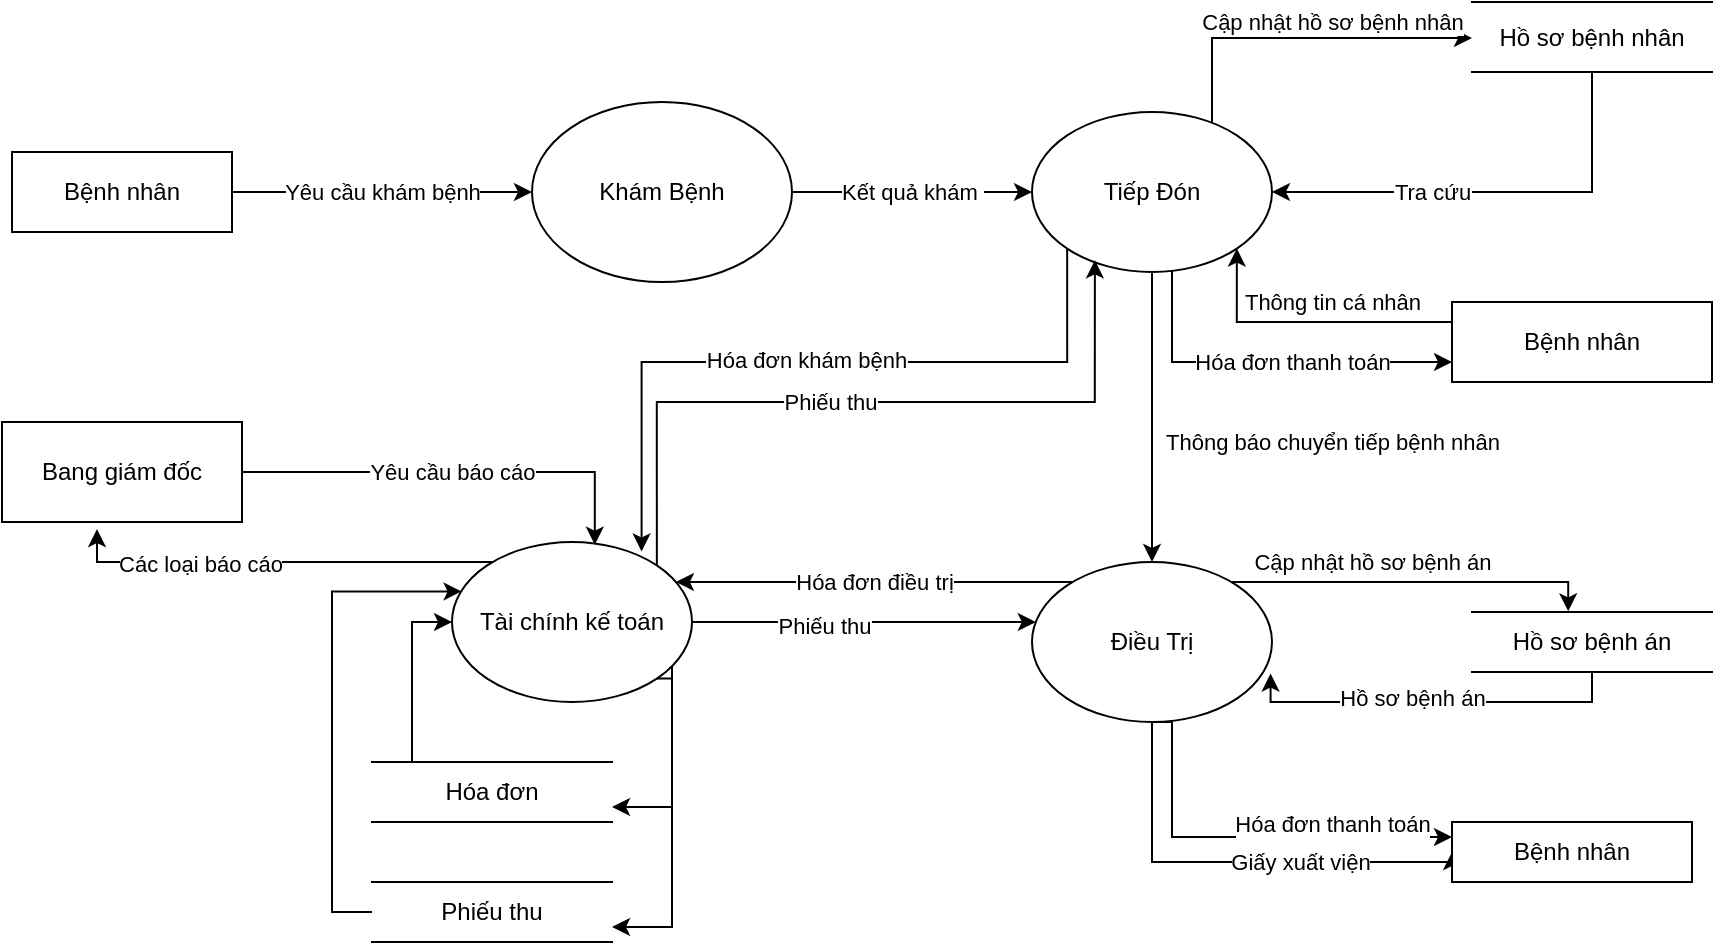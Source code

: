 <mxfile version="13.9.6" type="github">
  <diagram id="ow28NsneOe8BZYSyqIUP" name="Page-1">
    <mxGraphModel dx="1869" dy="519" grid="1" gridSize="10" guides="1" tooltips="1" connect="1" arrows="1" fold="1" page="1" pageScale="1" pageWidth="850" pageHeight="1100" math="0" shadow="0">
      <root>
        <mxCell id="0" />
        <mxCell id="1" parent="0" />
        <mxCell id="11v0PXnvtIZo2CiEv95M-6" value="Yêu cầu khám bệnh" style="edgeStyle=orthogonalEdgeStyle;rounded=0;orthogonalLoop=1;jettySize=auto;html=1;exitX=1;exitY=0.5;exitDx=0;exitDy=0;entryX=0;entryY=0.5;entryDx=0;entryDy=0;" edge="1" parent="1" source="11v0PXnvtIZo2CiEv95M-1" target="11v0PXnvtIZo2CiEv95M-2">
          <mxGeometry relative="1" as="geometry" />
        </mxCell>
        <mxCell id="11v0PXnvtIZo2CiEv95M-1" value="Bệnh nhân" style="rounded=0;whiteSpace=wrap;html=1;" vertex="1" parent="1">
          <mxGeometry y="85" width="110" height="40" as="geometry" />
        </mxCell>
        <mxCell id="11v0PXnvtIZo2CiEv95M-7" value="Kết quả khám&amp;nbsp;" style="edgeStyle=orthogonalEdgeStyle;rounded=0;orthogonalLoop=1;jettySize=auto;html=1;exitX=1;exitY=0.5;exitDx=0;exitDy=0;entryX=0;entryY=0.5;entryDx=0;entryDy=0;" edge="1" parent="1" source="11v0PXnvtIZo2CiEv95M-2" target="11v0PXnvtIZo2CiEv95M-3">
          <mxGeometry relative="1" as="geometry" />
        </mxCell>
        <mxCell id="11v0PXnvtIZo2CiEv95M-2" value="Khám Bệnh" style="ellipse;whiteSpace=wrap;html=1;" vertex="1" parent="1">
          <mxGeometry x="260" y="60" width="130" height="90" as="geometry" />
        </mxCell>
        <mxCell id="11v0PXnvtIZo2CiEv95M-9" value="Cập nhật hồ sơ bệnh nhân" style="edgeStyle=orthogonalEdgeStyle;rounded=0;orthogonalLoop=1;jettySize=auto;html=1;" edge="1" parent="1" source="11v0PXnvtIZo2CiEv95M-3" target="11v0PXnvtIZo2CiEv95M-8">
          <mxGeometry x="0.188" y="8" relative="1" as="geometry">
            <Array as="points">
              <mxPoint x="600" y="28" />
            </Array>
            <mxPoint as="offset" />
          </mxGeometry>
        </mxCell>
        <mxCell id="11v0PXnvtIZo2CiEv95M-15" value="Thông báo chuyển tiếp bệnh nhân" style="edgeStyle=orthogonalEdgeStyle;rounded=0;orthogonalLoop=1;jettySize=auto;html=1;" edge="1" parent="1" source="11v0PXnvtIZo2CiEv95M-3" target="11v0PXnvtIZo2CiEv95M-5">
          <mxGeometry x="0.172" y="90" relative="1" as="geometry">
            <mxPoint as="offset" />
          </mxGeometry>
        </mxCell>
        <mxCell id="11v0PXnvtIZo2CiEv95M-44" value="Hóa đơn thanh toán" style="edgeStyle=orthogonalEdgeStyle;rounded=0;orthogonalLoop=1;jettySize=auto;html=1;entryX=0;entryY=0.75;entryDx=0;entryDy=0;" edge="1" parent="1" source="11v0PXnvtIZo2CiEv95M-3" target="11v0PXnvtIZo2CiEv95M-11">
          <mxGeometry x="0.138" relative="1" as="geometry">
            <Array as="points">
              <mxPoint x="580" y="190" />
            </Array>
            <mxPoint as="offset" />
          </mxGeometry>
        </mxCell>
        <mxCell id="11v0PXnvtIZo2CiEv95M-50" style="edgeStyle=orthogonalEdgeStyle;rounded=0;orthogonalLoop=1;jettySize=auto;html=1;exitX=0;exitY=1;exitDx=0;exitDy=0;entryX=0.79;entryY=0.059;entryDx=0;entryDy=0;entryPerimeter=0;" edge="1" parent="1" source="11v0PXnvtIZo2CiEv95M-3" target="11v0PXnvtIZo2CiEv95M-4">
          <mxGeometry relative="1" as="geometry">
            <Array as="points">
              <mxPoint x="528" y="190" />
              <mxPoint x="315" y="190" />
            </Array>
          </mxGeometry>
        </mxCell>
        <mxCell id="11v0PXnvtIZo2CiEv95M-51" value="Hóa đơn khám bệnh" style="edgeLabel;html=1;align=center;verticalAlign=middle;resizable=0;points=[];" vertex="1" connectable="0" parent="11v0PXnvtIZo2CiEv95M-50">
          <mxGeometry x="0.029" y="-1" relative="1" as="geometry">
            <mxPoint as="offset" />
          </mxGeometry>
        </mxCell>
        <mxCell id="11v0PXnvtIZo2CiEv95M-3" value="Tiếp Đón" style="ellipse;whiteSpace=wrap;html=1;" vertex="1" parent="1">
          <mxGeometry x="510" y="65" width="120" height="80" as="geometry" />
        </mxCell>
        <mxCell id="11v0PXnvtIZo2CiEv95M-35" style="edgeStyle=orthogonalEdgeStyle;rounded=0;orthogonalLoop=1;jettySize=auto;html=1;entryX=1;entryY=0.75;entryDx=0;entryDy=0;" edge="1" parent="1" source="11v0PXnvtIZo2CiEv95M-4" target="11v0PXnvtIZo2CiEv95M-32">
          <mxGeometry relative="1" as="geometry">
            <Array as="points">
              <mxPoint x="330" y="413" />
            </Array>
          </mxGeometry>
        </mxCell>
        <mxCell id="11v0PXnvtIZo2CiEv95M-37" style="edgeStyle=orthogonalEdgeStyle;rounded=0;orthogonalLoop=1;jettySize=auto;html=1;exitX=1;exitY=1;exitDx=0;exitDy=0;entryX=1;entryY=0.75;entryDx=0;entryDy=0;" edge="1" parent="1" source="11v0PXnvtIZo2CiEv95M-4" target="11v0PXnvtIZo2CiEv95M-33">
          <mxGeometry relative="1" as="geometry">
            <Array as="points">
              <mxPoint x="330" y="348" />
              <mxPoint x="330" y="473" />
            </Array>
          </mxGeometry>
        </mxCell>
        <mxCell id="11v0PXnvtIZo2CiEv95M-41" style="edgeStyle=orthogonalEdgeStyle;rounded=0;orthogonalLoop=1;jettySize=auto;html=1;entryX=0.396;entryY=1.071;entryDx=0;entryDy=0;entryPerimeter=0;" edge="1" parent="1" source="11v0PXnvtIZo2CiEv95M-4" target="11v0PXnvtIZo2CiEv95M-39">
          <mxGeometry relative="1" as="geometry">
            <Array as="points">
              <mxPoint x="43" y="290" />
            </Array>
          </mxGeometry>
        </mxCell>
        <mxCell id="11v0PXnvtIZo2CiEv95M-42" value="Các loại báo cáo" style="edgeLabel;html=1;align=center;verticalAlign=middle;resizable=0;points=[];" vertex="1" connectable="0" parent="11v0PXnvtIZo2CiEv95M-41">
          <mxGeometry x="0.367" y="1" relative="1" as="geometry">
            <mxPoint as="offset" />
          </mxGeometry>
        </mxCell>
        <mxCell id="11v0PXnvtIZo2CiEv95M-53" style="edgeStyle=orthogonalEdgeStyle;rounded=0;orthogonalLoop=1;jettySize=auto;html=1;exitX=1;exitY=0;exitDx=0;exitDy=0;entryX=0.262;entryY=0.927;entryDx=0;entryDy=0;entryPerimeter=0;" edge="1" parent="1" source="11v0PXnvtIZo2CiEv95M-4" target="11v0PXnvtIZo2CiEv95M-3">
          <mxGeometry relative="1" as="geometry">
            <Array as="points">
              <mxPoint x="322" y="210" />
              <mxPoint x="541" y="210" />
            </Array>
          </mxGeometry>
        </mxCell>
        <mxCell id="11v0PXnvtIZo2CiEv95M-54" value="Phiếu thu" style="edgeLabel;html=1;align=center;verticalAlign=middle;resizable=0;points=[];" vertex="1" connectable="0" parent="11v0PXnvtIZo2CiEv95M-53">
          <mxGeometry x="-0.095" relative="1" as="geometry">
            <mxPoint as="offset" />
          </mxGeometry>
        </mxCell>
        <mxCell id="11v0PXnvtIZo2CiEv95M-55" style="edgeStyle=orthogonalEdgeStyle;rounded=0;orthogonalLoop=1;jettySize=auto;html=1;" edge="1" parent="1" source="11v0PXnvtIZo2CiEv95M-4" target="11v0PXnvtIZo2CiEv95M-5">
          <mxGeometry relative="1" as="geometry">
            <Array as="points">
              <mxPoint x="450" y="320" />
              <mxPoint x="450" y="320" />
            </Array>
          </mxGeometry>
        </mxCell>
        <mxCell id="11v0PXnvtIZo2CiEv95M-56" value="Phiếu thu" style="edgeLabel;html=1;align=center;verticalAlign=middle;resizable=0;points=[];" vertex="1" connectable="0" parent="11v0PXnvtIZo2CiEv95M-55">
          <mxGeometry x="-0.235" y="-2" relative="1" as="geometry">
            <mxPoint as="offset" />
          </mxGeometry>
        </mxCell>
        <mxCell id="11v0PXnvtIZo2CiEv95M-4" value="Tài chính kế toán" style="ellipse;whiteSpace=wrap;html=1;" vertex="1" parent="1">
          <mxGeometry x="220" y="280" width="120" height="80" as="geometry" />
        </mxCell>
        <mxCell id="11v0PXnvtIZo2CiEv95M-17" value="Cập nhật hồ sơ bệnh án" style="edgeStyle=orthogonalEdgeStyle;rounded=0;orthogonalLoop=1;jettySize=auto;html=1;entryX=0.401;entryY=-0.011;entryDx=0;entryDy=0;entryPerimeter=0;" edge="1" parent="1" source="11v0PXnvtIZo2CiEv95M-5" target="11v0PXnvtIZo2CiEv95M-16">
          <mxGeometry x="-0.232" y="10" relative="1" as="geometry">
            <Array as="points">
              <mxPoint x="778" y="300" />
            </Array>
            <mxPoint as="offset" />
          </mxGeometry>
        </mxCell>
        <mxCell id="11v0PXnvtIZo2CiEv95M-22" style="edgeStyle=orthogonalEdgeStyle;rounded=0;orthogonalLoop=1;jettySize=auto;html=1;entryX=0;entryY=0.5;entryDx=0;entryDy=0;" edge="1" parent="1" source="11v0PXnvtIZo2CiEv95M-5" target="11v0PXnvtIZo2CiEv95M-21">
          <mxGeometry relative="1" as="geometry">
            <Array as="points">
              <mxPoint x="570" y="440" />
              <mxPoint x="720" y="440" />
            </Array>
          </mxGeometry>
        </mxCell>
        <mxCell id="11v0PXnvtIZo2CiEv95M-23" value="Giấy xuất viện" style="edgeLabel;html=1;align=center;verticalAlign=middle;resizable=0;points=[];" vertex="1" connectable="0" parent="11v0PXnvtIZo2CiEv95M-22">
          <mxGeometry x="0.153" y="-2" relative="1" as="geometry">
            <mxPoint x="14" y="-2" as="offset" />
          </mxGeometry>
        </mxCell>
        <mxCell id="11v0PXnvtIZo2CiEv95M-25" value="Hóa đơn điều trị" style="edgeStyle=orthogonalEdgeStyle;rounded=0;orthogonalLoop=1;jettySize=auto;html=1;" edge="1" parent="1" source="11v0PXnvtIZo2CiEv95M-5" target="11v0PXnvtIZo2CiEv95M-4">
          <mxGeometry relative="1" as="geometry">
            <Array as="points">
              <mxPoint x="480" y="300" />
              <mxPoint x="480" y="300" />
            </Array>
          </mxGeometry>
        </mxCell>
        <mxCell id="11v0PXnvtIZo2CiEv95M-31" value="Hóa đơn thanh toán" style="edgeStyle=orthogonalEdgeStyle;rounded=0;orthogonalLoop=1;jettySize=auto;html=1;exitX=0.5;exitY=1;exitDx=0;exitDy=0;entryX=0;entryY=0.25;entryDx=0;entryDy=0;" edge="1" parent="1" source="11v0PXnvtIZo2CiEv95M-5" target="11v0PXnvtIZo2CiEv95M-21">
          <mxGeometry x="0.422" y="8" relative="1" as="geometry">
            <Array as="points">
              <mxPoint x="580" y="370" />
              <mxPoint x="580" y="428" />
            </Array>
            <mxPoint y="1" as="offset" />
          </mxGeometry>
        </mxCell>
        <mxCell id="11v0PXnvtIZo2CiEv95M-5" value="Điều Trị" style="ellipse;whiteSpace=wrap;html=1;" vertex="1" parent="1">
          <mxGeometry x="510" y="290" width="120" height="80" as="geometry" />
        </mxCell>
        <mxCell id="11v0PXnvtIZo2CiEv95M-10" value="Tra cứu" style="edgeStyle=orthogonalEdgeStyle;rounded=0;orthogonalLoop=1;jettySize=auto;html=1;entryX=1;entryY=0.5;entryDx=0;entryDy=0;" edge="1" parent="1" source="11v0PXnvtIZo2CiEv95M-8" target="11v0PXnvtIZo2CiEv95M-3">
          <mxGeometry x="0.273" relative="1" as="geometry">
            <Array as="points">
              <mxPoint x="790" y="105" />
            </Array>
            <mxPoint as="offset" />
          </mxGeometry>
        </mxCell>
        <mxCell id="11v0PXnvtIZo2CiEv95M-8" value="Hồ sơ bệnh nhân" style="shape=partialRectangle;whiteSpace=wrap;html=1;left=0;right=0;fillColor=none;" vertex="1" parent="1">
          <mxGeometry x="730" y="10" width="120" height="35" as="geometry" />
        </mxCell>
        <mxCell id="11v0PXnvtIZo2CiEv95M-13" style="edgeStyle=orthogonalEdgeStyle;rounded=0;orthogonalLoop=1;jettySize=auto;html=1;entryX=1;entryY=1;entryDx=0;entryDy=0;" edge="1" parent="1" source="11v0PXnvtIZo2CiEv95M-11" target="11v0PXnvtIZo2CiEv95M-3">
          <mxGeometry relative="1" as="geometry">
            <Array as="points">
              <mxPoint x="612" y="170" />
            </Array>
          </mxGeometry>
        </mxCell>
        <mxCell id="11v0PXnvtIZo2CiEv95M-14" value="Thông tin cá nhân" style="edgeLabel;html=1;align=center;verticalAlign=middle;resizable=0;points=[];" vertex="1" connectable="0" parent="11v0PXnvtIZo2CiEv95M-13">
          <mxGeometry x="0.014" relative="1" as="geometry">
            <mxPoint x="13" y="-10" as="offset" />
          </mxGeometry>
        </mxCell>
        <mxCell id="11v0PXnvtIZo2CiEv95M-11" value="Bệnh nhân" style="rounded=0;whiteSpace=wrap;html=1;" vertex="1" parent="1">
          <mxGeometry x="720" y="160" width="130" height="40" as="geometry" />
        </mxCell>
        <mxCell id="11v0PXnvtIZo2CiEv95M-19" style="edgeStyle=orthogonalEdgeStyle;rounded=0;orthogonalLoop=1;jettySize=auto;html=1;entryX=0.994;entryY=0.697;entryDx=0;entryDy=0;entryPerimeter=0;" edge="1" parent="1" source="11v0PXnvtIZo2CiEv95M-16" target="11v0PXnvtIZo2CiEv95M-5">
          <mxGeometry relative="1" as="geometry">
            <Array as="points">
              <mxPoint x="790" y="360" />
              <mxPoint x="629" y="360" />
            </Array>
          </mxGeometry>
        </mxCell>
        <mxCell id="11v0PXnvtIZo2CiEv95M-20" value="Hồ sơ bệnh án" style="edgeLabel;html=1;align=center;verticalAlign=middle;resizable=0;points=[];" vertex="1" connectable="0" parent="11v0PXnvtIZo2CiEv95M-19">
          <mxGeometry x="0.623" y="-2" relative="1" as="geometry">
            <mxPoint x="49" as="offset" />
          </mxGeometry>
        </mxCell>
        <mxCell id="11v0PXnvtIZo2CiEv95M-16" value="Hồ sơ bệnh án" style="shape=partialRectangle;whiteSpace=wrap;html=1;left=0;right=0;fillColor=none;" vertex="1" parent="1">
          <mxGeometry x="730" y="315" width="120" height="30" as="geometry" />
        </mxCell>
        <mxCell id="11v0PXnvtIZo2CiEv95M-21" value="Bệnh nhân" style="rounded=0;whiteSpace=wrap;html=1;" vertex="1" parent="1">
          <mxGeometry x="720" y="420" width="120" height="30" as="geometry" />
        </mxCell>
        <mxCell id="11v0PXnvtIZo2CiEv95M-34" style="edgeStyle=orthogonalEdgeStyle;rounded=0;orthogonalLoop=1;jettySize=auto;html=1;entryX=0;entryY=0.5;entryDx=0;entryDy=0;" edge="1" parent="1" source="11v0PXnvtIZo2CiEv95M-32" target="11v0PXnvtIZo2CiEv95M-4">
          <mxGeometry relative="1" as="geometry">
            <Array as="points">
              <mxPoint x="200" y="405" />
              <mxPoint x="200" y="320" />
            </Array>
          </mxGeometry>
        </mxCell>
        <mxCell id="11v0PXnvtIZo2CiEv95M-32" value="Hóa đơn" style="shape=partialRectangle;whiteSpace=wrap;html=1;left=0;right=0;fillColor=none;" vertex="1" parent="1">
          <mxGeometry x="180" y="390" width="120" height="30" as="geometry" />
        </mxCell>
        <mxCell id="11v0PXnvtIZo2CiEv95M-38" style="edgeStyle=orthogonalEdgeStyle;rounded=0;orthogonalLoop=1;jettySize=auto;html=1;entryX=0.04;entryY=0.309;entryDx=0;entryDy=0;entryPerimeter=0;" edge="1" parent="1" source="11v0PXnvtIZo2CiEv95M-33" target="11v0PXnvtIZo2CiEv95M-4">
          <mxGeometry relative="1" as="geometry">
            <Array as="points">
              <mxPoint x="160" y="465" />
              <mxPoint x="160" y="305" />
            </Array>
          </mxGeometry>
        </mxCell>
        <mxCell id="11v0PXnvtIZo2CiEv95M-33" value="Phiếu thu" style="shape=partialRectangle;whiteSpace=wrap;html=1;left=0;right=0;fillColor=none;" vertex="1" parent="1">
          <mxGeometry x="180" y="450" width="120" height="30" as="geometry" />
        </mxCell>
        <mxCell id="11v0PXnvtIZo2CiEv95M-40" value="Yêu cầu báo cáo" style="edgeStyle=orthogonalEdgeStyle;rounded=0;orthogonalLoop=1;jettySize=auto;html=1;entryX=0.595;entryY=0.017;entryDx=0;entryDy=0;entryPerimeter=0;" edge="1" parent="1" source="11v0PXnvtIZo2CiEv95M-39" target="11v0PXnvtIZo2CiEv95M-4">
          <mxGeometry x="-0.013" relative="1" as="geometry">
            <mxPoint as="offset" />
          </mxGeometry>
        </mxCell>
        <mxCell id="11v0PXnvtIZo2CiEv95M-39" value="Bang giám đốc" style="rounded=0;whiteSpace=wrap;html=1;" vertex="1" parent="1">
          <mxGeometry x="-5" y="220" width="120" height="50" as="geometry" />
        </mxCell>
      </root>
    </mxGraphModel>
  </diagram>
</mxfile>
